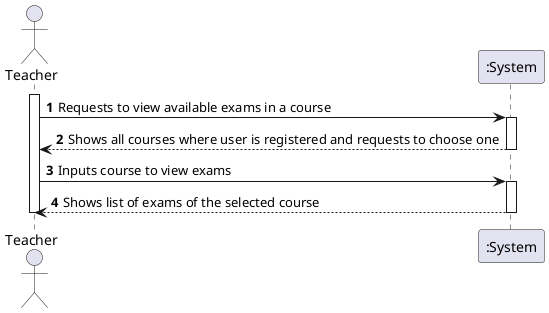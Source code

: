 @startuml

autonumber
actor "Teacher" as teacher

activate teacher

teacher -> ":System" : Requests to view available exams in a course
activate ":System"
":System" --> teacher : Shows all courses where user is registered and requests to choose one
deactivate ":System"
teacher -> ":System" : Inputs course to view exams
activate ":System"
":System" --> teacher : Shows list of exams of the selected course
deactivate ":System"
deactivate teacher



@enduml
